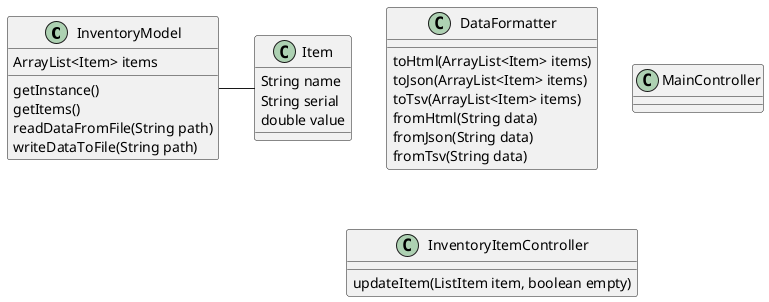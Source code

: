 @startuml
class InventoryModel {
    ArrayList<Item> items
    getInstance()
    getItems()
    readDataFromFile(String path)
    writeDataToFile(String path)
}

class Item {
    String name
    String serial
    double value
}

class DataFormatter {
    toHtml(ArrayList<Item> items)
    toJson(ArrayList<Item> items)
    toTsv(ArrayList<Item> items)
    fromHtml(String data)
    fromJson(String data)
    fromTsv(String data)
}

class MainController {

}

class InventoryItemController {
    updateItem(ListItem item, boolean empty)
}

InventoryModel - Item
@enduml